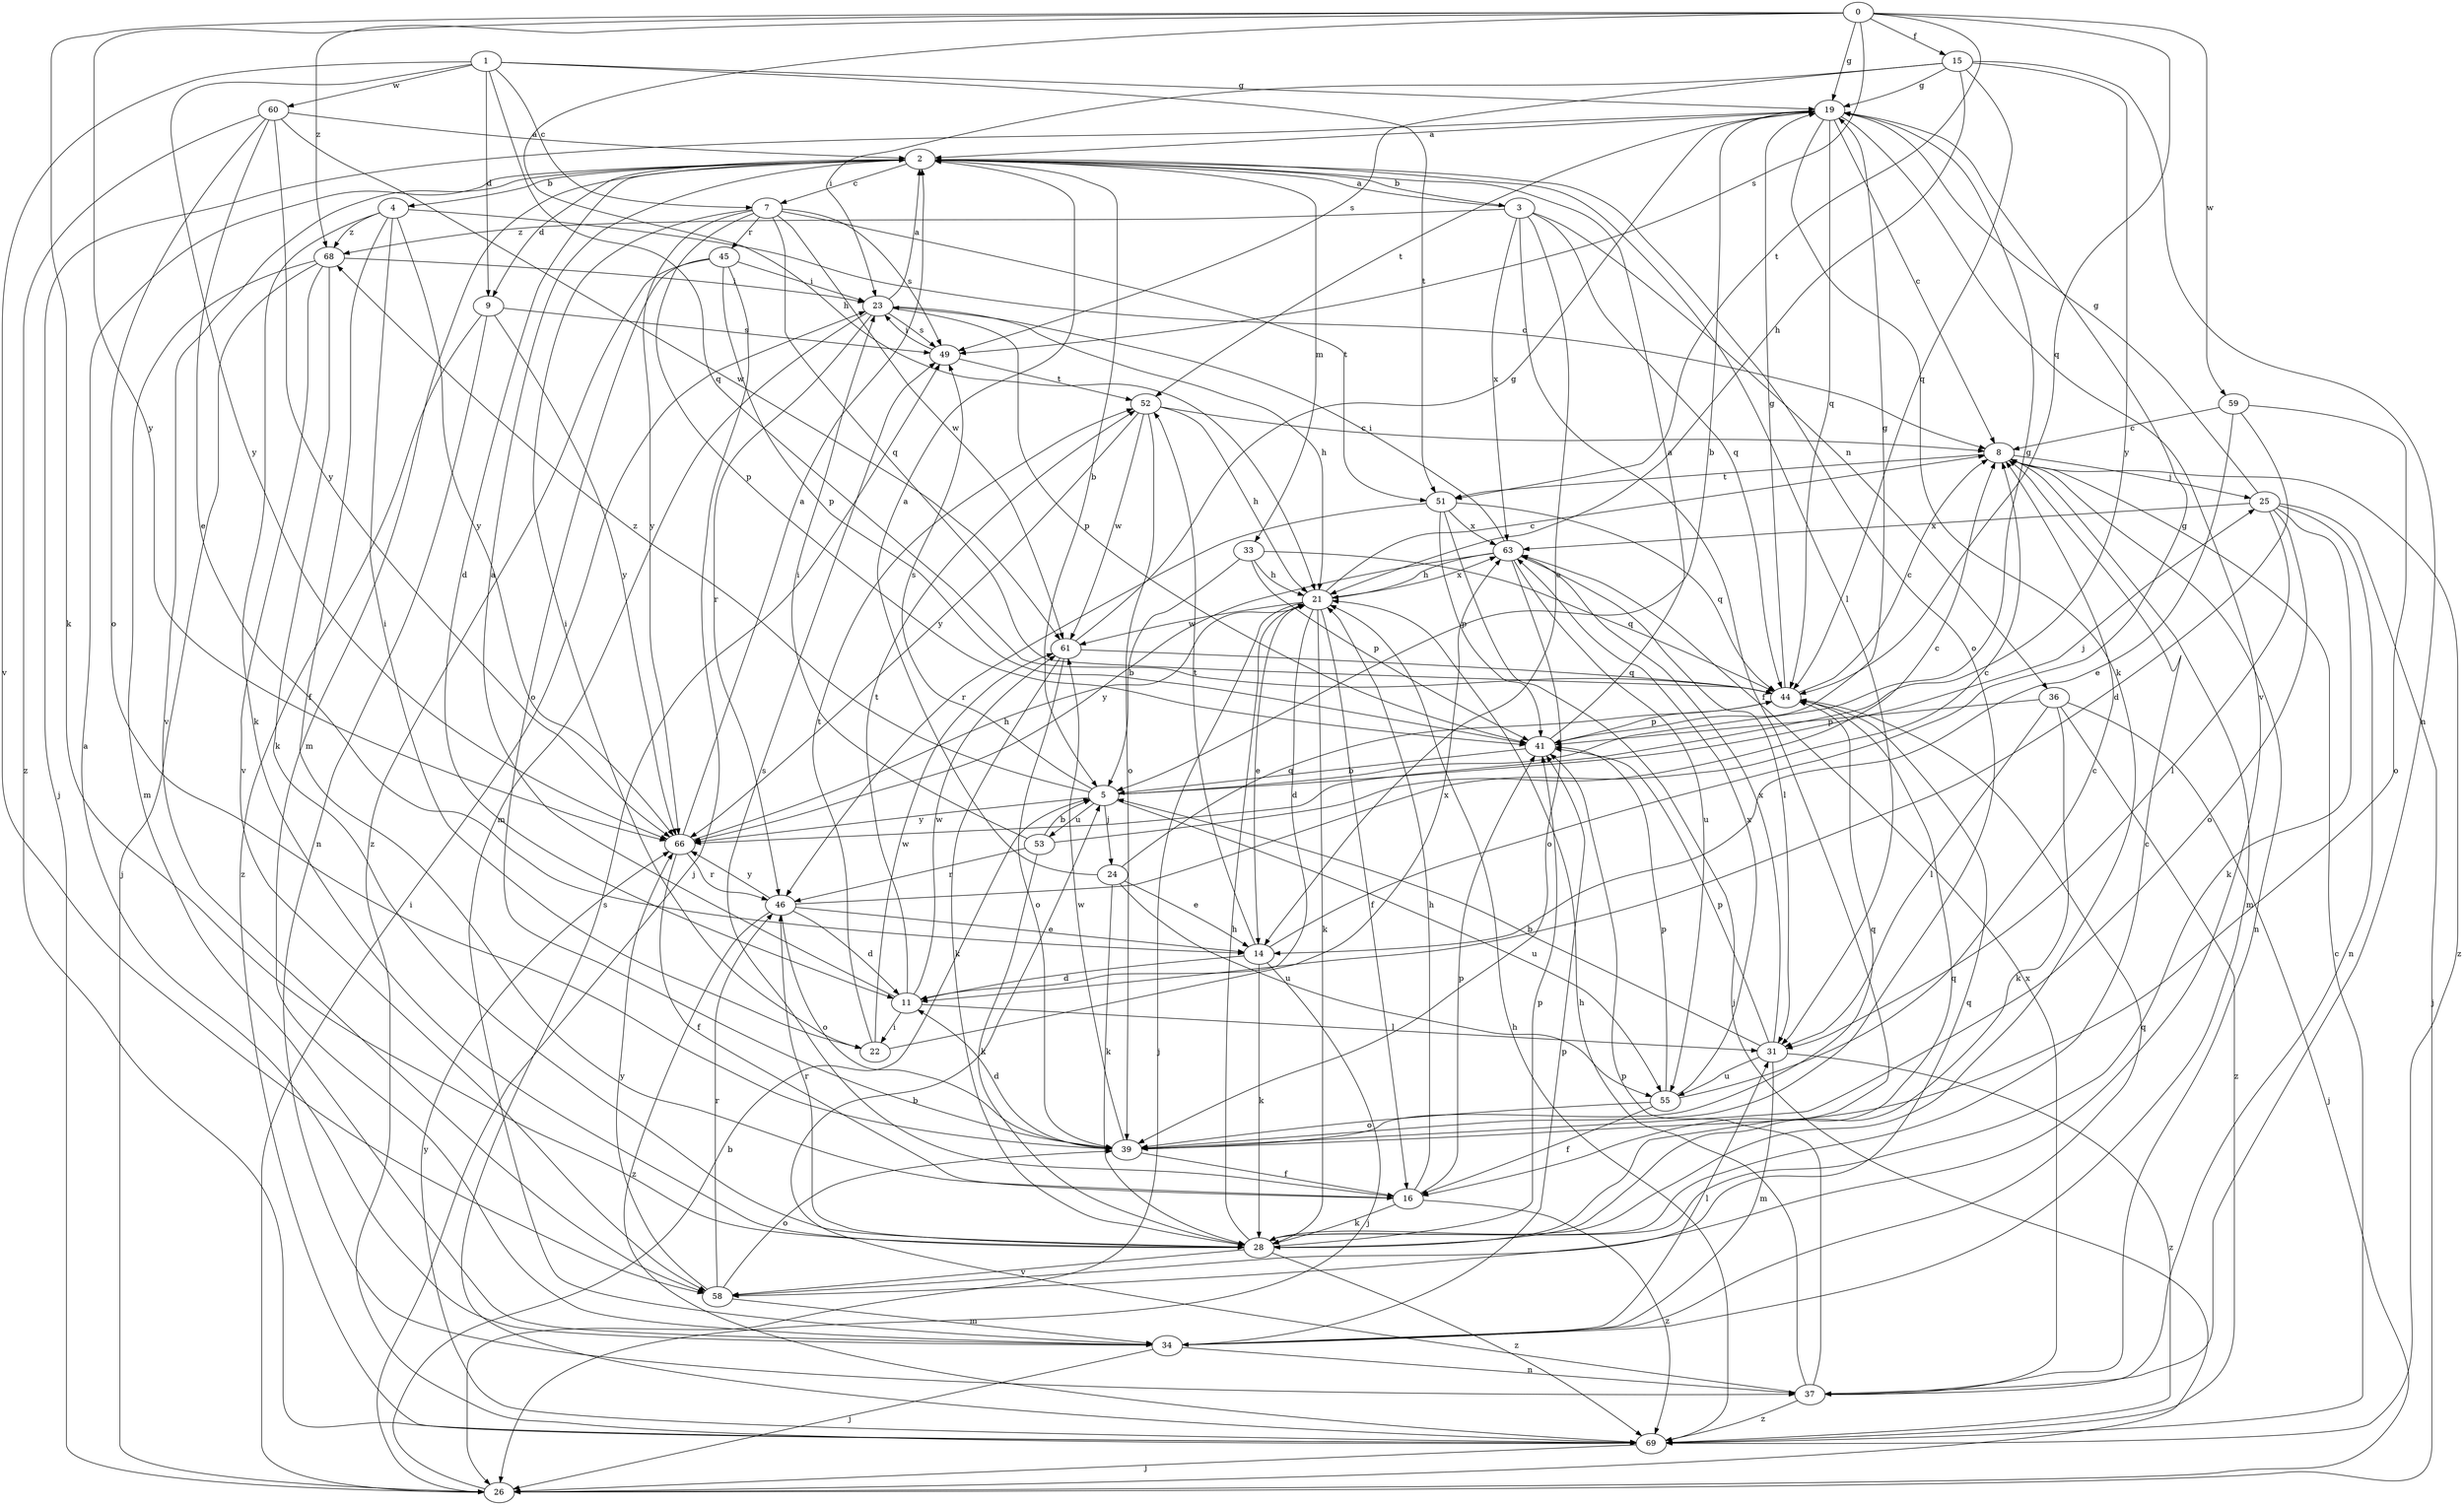 strict digraph  {
0;
1;
2;
3;
4;
5;
7;
8;
9;
11;
14;
15;
16;
19;
21;
22;
23;
24;
25;
26;
28;
31;
33;
34;
36;
37;
39;
41;
44;
45;
46;
49;
51;
52;
53;
55;
58;
59;
60;
61;
63;
66;
68;
69;
0 -> 15  [label=f];
0 -> 19  [label=g];
0 -> 21  [label=h];
0 -> 28  [label=k];
0 -> 44  [label=q];
0 -> 49  [label=s];
0 -> 51  [label=t];
0 -> 59  [label=w];
0 -> 66  [label=y];
0 -> 68  [label=z];
1 -> 7  [label=c];
1 -> 9  [label=d];
1 -> 19  [label=g];
1 -> 44  [label=q];
1 -> 51  [label=t];
1 -> 58  [label=v];
1 -> 60  [label=w];
1 -> 66  [label=y];
2 -> 3  [label=b];
2 -> 4  [label=b];
2 -> 5  [label=b];
2 -> 7  [label=c];
2 -> 9  [label=d];
2 -> 11  [label=d];
2 -> 31  [label=l];
2 -> 33  [label=m];
2 -> 34  [label=m];
2 -> 39  [label=o];
2 -> 58  [label=v];
3 -> 2  [label=a];
3 -> 14  [label=e];
3 -> 16  [label=f];
3 -> 36  [label=n];
3 -> 44  [label=q];
3 -> 63  [label=x];
3 -> 68  [label=z];
4 -> 8  [label=c];
4 -> 16  [label=f];
4 -> 22  [label=i];
4 -> 28  [label=k];
4 -> 66  [label=y];
4 -> 68  [label=z];
5 -> 19  [label=g];
5 -> 24  [label=j];
5 -> 25  [label=j];
5 -> 49  [label=s];
5 -> 53  [label=u];
5 -> 55  [label=u];
5 -> 66  [label=y];
5 -> 68  [label=z];
7 -> 22  [label=i];
7 -> 41  [label=p];
7 -> 44  [label=q];
7 -> 45  [label=r];
7 -> 49  [label=s];
7 -> 51  [label=t];
7 -> 61  [label=w];
7 -> 66  [label=y];
8 -> 25  [label=j];
8 -> 34  [label=m];
8 -> 37  [label=n];
8 -> 51  [label=t];
8 -> 69  [label=z];
9 -> 37  [label=n];
9 -> 49  [label=s];
9 -> 66  [label=y];
9 -> 69  [label=z];
11 -> 2  [label=a];
11 -> 22  [label=i];
11 -> 31  [label=l];
11 -> 52  [label=t];
11 -> 61  [label=w];
14 -> 11  [label=d];
14 -> 19  [label=g];
14 -> 26  [label=j];
14 -> 28  [label=k];
14 -> 52  [label=t];
15 -> 19  [label=g];
15 -> 21  [label=h];
15 -> 23  [label=i];
15 -> 37  [label=n];
15 -> 44  [label=q];
15 -> 49  [label=s];
15 -> 66  [label=y];
16 -> 21  [label=h];
16 -> 28  [label=k];
16 -> 41  [label=p];
16 -> 49  [label=s];
16 -> 69  [label=z];
19 -> 2  [label=a];
19 -> 5  [label=b];
19 -> 8  [label=c];
19 -> 26  [label=j];
19 -> 28  [label=k];
19 -> 44  [label=q];
19 -> 52  [label=t];
19 -> 58  [label=v];
21 -> 8  [label=c];
21 -> 11  [label=d];
21 -> 14  [label=e];
21 -> 16  [label=f];
21 -> 26  [label=j];
21 -> 28  [label=k];
21 -> 61  [label=w];
21 -> 63  [label=x];
22 -> 52  [label=t];
22 -> 61  [label=w];
22 -> 63  [label=x];
23 -> 2  [label=a];
23 -> 21  [label=h];
23 -> 34  [label=m];
23 -> 41  [label=p];
23 -> 46  [label=r];
23 -> 49  [label=s];
24 -> 2  [label=a];
24 -> 14  [label=e];
24 -> 28  [label=k];
24 -> 44  [label=q];
24 -> 55  [label=u];
25 -> 19  [label=g];
25 -> 26  [label=j];
25 -> 28  [label=k];
25 -> 31  [label=l];
25 -> 37  [label=n];
25 -> 39  [label=o];
25 -> 63  [label=x];
26 -> 5  [label=b];
26 -> 23  [label=i];
28 -> 8  [label=c];
28 -> 21  [label=h];
28 -> 41  [label=p];
28 -> 44  [label=q];
28 -> 46  [label=r];
28 -> 58  [label=v];
28 -> 69  [label=z];
31 -> 5  [label=b];
31 -> 34  [label=m];
31 -> 41  [label=p];
31 -> 55  [label=u];
31 -> 63  [label=x];
31 -> 69  [label=z];
33 -> 5  [label=b];
33 -> 21  [label=h];
33 -> 41  [label=p];
33 -> 44  [label=q];
34 -> 2  [label=a];
34 -> 26  [label=j];
34 -> 31  [label=l];
34 -> 37  [label=n];
34 -> 41  [label=p];
34 -> 44  [label=q];
36 -> 26  [label=j];
36 -> 28  [label=k];
36 -> 31  [label=l];
36 -> 41  [label=p];
36 -> 69  [label=z];
37 -> 5  [label=b];
37 -> 21  [label=h];
37 -> 41  [label=p];
37 -> 63  [label=x];
37 -> 69  [label=z];
39 -> 11  [label=d];
39 -> 16  [label=f];
39 -> 44  [label=q];
39 -> 61  [label=w];
41 -> 2  [label=a];
41 -> 5  [label=b];
41 -> 19  [label=g];
44 -> 8  [label=c];
44 -> 19  [label=g];
44 -> 41  [label=p];
45 -> 23  [label=i];
45 -> 26  [label=j];
45 -> 39  [label=o];
45 -> 41  [label=p];
45 -> 69  [label=z];
46 -> 8  [label=c];
46 -> 11  [label=d];
46 -> 14  [label=e];
46 -> 39  [label=o];
46 -> 66  [label=y];
46 -> 69  [label=z];
49 -> 23  [label=i];
49 -> 52  [label=t];
51 -> 26  [label=j];
51 -> 41  [label=p];
51 -> 44  [label=q];
51 -> 46  [label=r];
51 -> 63  [label=x];
52 -> 8  [label=c];
52 -> 21  [label=h];
52 -> 39  [label=o];
52 -> 61  [label=w];
52 -> 66  [label=y];
53 -> 5  [label=b];
53 -> 8  [label=c];
53 -> 23  [label=i];
53 -> 28  [label=k];
53 -> 46  [label=r];
55 -> 8  [label=c];
55 -> 16  [label=f];
55 -> 39  [label=o];
55 -> 41  [label=p];
55 -> 63  [label=x];
58 -> 34  [label=m];
58 -> 39  [label=o];
58 -> 44  [label=q];
58 -> 46  [label=r];
58 -> 66  [label=y];
59 -> 8  [label=c];
59 -> 11  [label=d];
59 -> 14  [label=e];
59 -> 39  [label=o];
60 -> 2  [label=a];
60 -> 14  [label=e];
60 -> 39  [label=o];
60 -> 61  [label=w];
60 -> 66  [label=y];
60 -> 69  [label=z];
61 -> 19  [label=g];
61 -> 28  [label=k];
61 -> 39  [label=o];
61 -> 44  [label=q];
63 -> 21  [label=h];
63 -> 23  [label=i];
63 -> 31  [label=l];
63 -> 39  [label=o];
63 -> 55  [label=u];
63 -> 66  [label=y];
66 -> 2  [label=a];
66 -> 16  [label=f];
66 -> 21  [label=h];
66 -> 46  [label=r];
68 -> 23  [label=i];
68 -> 26  [label=j];
68 -> 28  [label=k];
68 -> 34  [label=m];
68 -> 58  [label=v];
69 -> 8  [label=c];
69 -> 21  [label=h];
69 -> 26  [label=j];
69 -> 49  [label=s];
69 -> 66  [label=y];
}
